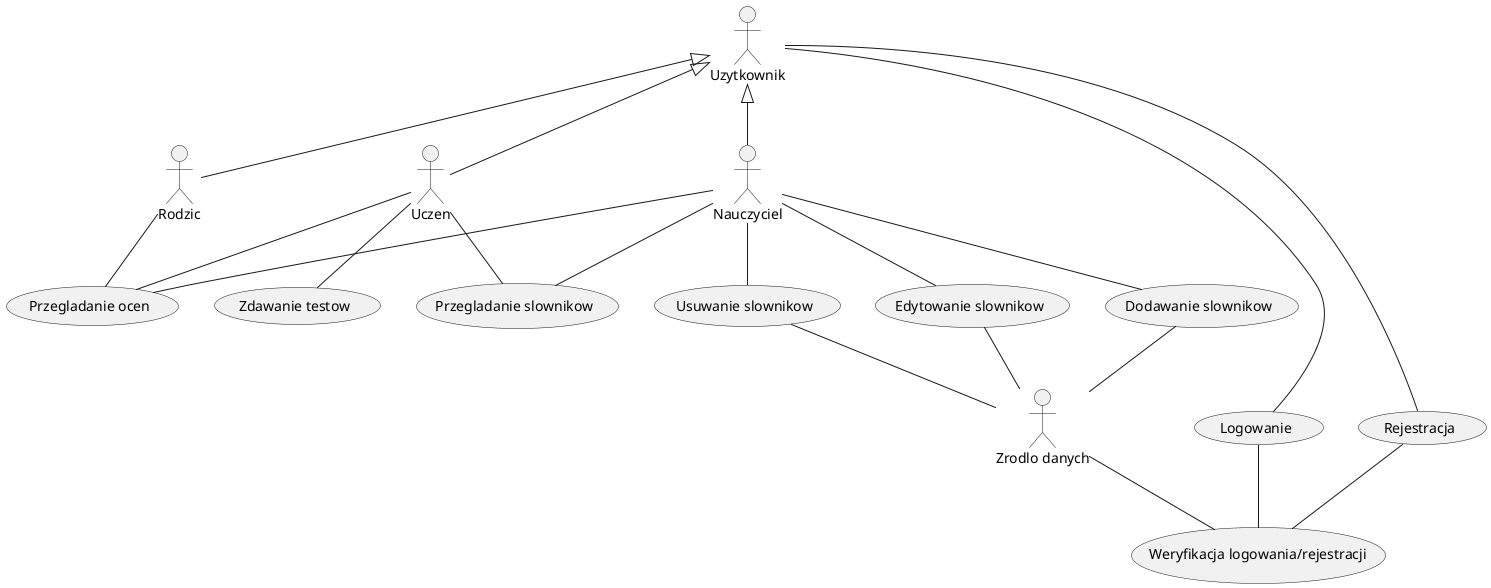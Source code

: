 @startuml

actor Uzytkownik
actor Uczen
actor Nauczyciel
actor Rodzic
actor "Zrodlo danych" as Dane

usecase Logowanie
usecase Rejestracja
usecase "Weryfikacja logowania/rejestracji" as Weryfikacja

usecase "Dodawanie slownikow" as Dodawanie
usecase "Edytowanie slownikow" as Edytowanie
usecase "Usuwanie slownikow" as Usuwanie
usecase "Przegladanie slownikow" as Slowniki

usecase "Przegladanie ocen" as Oceny

usecase "Zdawanie testow" as Testy

Uzytkownik -- Logowanie
Uzytkownik -- Rejestracja

Nauczyciel -up-|> Uzytkownik
Nauczyciel -- Dodawanie
Nauczyciel -- Edytowanie
Nauczyciel -- Usuwanie
Nauczyciel -- Oceny
Nauczyciel -- Slowniki

Dane -up- Dodawanie
Dane -up- Edytowanie
Dane -up- Usuwanie
Dane -- Weryfikacja

Uczen -up-|> Uzytkownik
Uczen -- Oceny
Uczen -- Testy
Uczen -- Slowniki

Rodzic -up-|> Uzytkownik
Rodzic -- Oceny

Logowanie -- Weryfikacja
Rejestracja -- Weryfikacja

@enduml